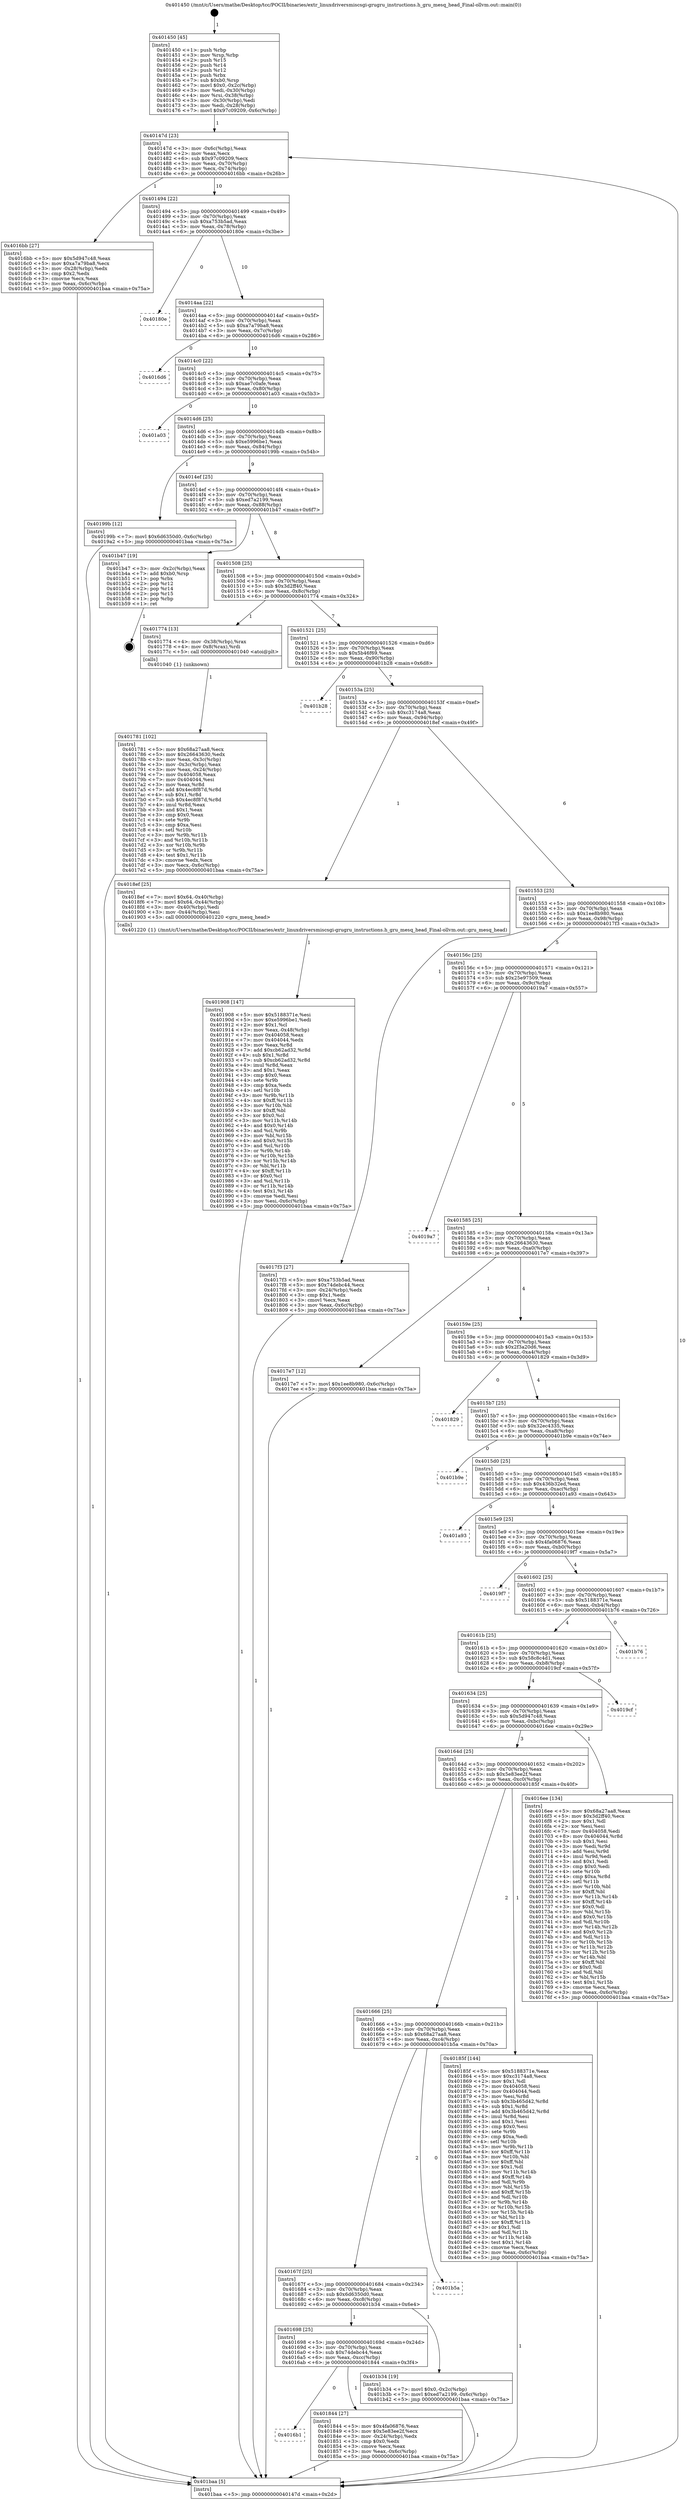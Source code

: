 digraph "0x401450" {
  label = "0x401450 (/mnt/c/Users/mathe/Desktop/tcc/POCII/binaries/extr_linuxdriversmiscsgi-grugru_instructions.h_gru_mesq_head_Final-ollvm.out::main(0))"
  labelloc = "t"
  node[shape=record]

  Entry [label="",width=0.3,height=0.3,shape=circle,fillcolor=black,style=filled]
  "0x40147d" [label="{
     0x40147d [23]\l
     | [instrs]\l
     &nbsp;&nbsp;0x40147d \<+3\>: mov -0x6c(%rbp),%eax\l
     &nbsp;&nbsp;0x401480 \<+2\>: mov %eax,%ecx\l
     &nbsp;&nbsp;0x401482 \<+6\>: sub $0x97c09209,%ecx\l
     &nbsp;&nbsp;0x401488 \<+3\>: mov %eax,-0x70(%rbp)\l
     &nbsp;&nbsp;0x40148b \<+3\>: mov %ecx,-0x74(%rbp)\l
     &nbsp;&nbsp;0x40148e \<+6\>: je 00000000004016bb \<main+0x26b\>\l
  }"]
  "0x4016bb" [label="{
     0x4016bb [27]\l
     | [instrs]\l
     &nbsp;&nbsp;0x4016bb \<+5\>: mov $0x5d947c48,%eax\l
     &nbsp;&nbsp;0x4016c0 \<+5\>: mov $0xa7a79ba8,%ecx\l
     &nbsp;&nbsp;0x4016c5 \<+3\>: mov -0x28(%rbp),%edx\l
     &nbsp;&nbsp;0x4016c8 \<+3\>: cmp $0x2,%edx\l
     &nbsp;&nbsp;0x4016cb \<+3\>: cmovne %ecx,%eax\l
     &nbsp;&nbsp;0x4016ce \<+3\>: mov %eax,-0x6c(%rbp)\l
     &nbsp;&nbsp;0x4016d1 \<+5\>: jmp 0000000000401baa \<main+0x75a\>\l
  }"]
  "0x401494" [label="{
     0x401494 [22]\l
     | [instrs]\l
     &nbsp;&nbsp;0x401494 \<+5\>: jmp 0000000000401499 \<main+0x49\>\l
     &nbsp;&nbsp;0x401499 \<+3\>: mov -0x70(%rbp),%eax\l
     &nbsp;&nbsp;0x40149c \<+5\>: sub $0xa753b5ad,%eax\l
     &nbsp;&nbsp;0x4014a1 \<+3\>: mov %eax,-0x78(%rbp)\l
     &nbsp;&nbsp;0x4014a4 \<+6\>: je 000000000040180e \<main+0x3be\>\l
  }"]
  "0x401baa" [label="{
     0x401baa [5]\l
     | [instrs]\l
     &nbsp;&nbsp;0x401baa \<+5\>: jmp 000000000040147d \<main+0x2d\>\l
  }"]
  "0x401450" [label="{
     0x401450 [45]\l
     | [instrs]\l
     &nbsp;&nbsp;0x401450 \<+1\>: push %rbp\l
     &nbsp;&nbsp;0x401451 \<+3\>: mov %rsp,%rbp\l
     &nbsp;&nbsp;0x401454 \<+2\>: push %r15\l
     &nbsp;&nbsp;0x401456 \<+2\>: push %r14\l
     &nbsp;&nbsp;0x401458 \<+2\>: push %r12\l
     &nbsp;&nbsp;0x40145a \<+1\>: push %rbx\l
     &nbsp;&nbsp;0x40145b \<+7\>: sub $0xb0,%rsp\l
     &nbsp;&nbsp;0x401462 \<+7\>: movl $0x0,-0x2c(%rbp)\l
     &nbsp;&nbsp;0x401469 \<+3\>: mov %edi,-0x30(%rbp)\l
     &nbsp;&nbsp;0x40146c \<+4\>: mov %rsi,-0x38(%rbp)\l
     &nbsp;&nbsp;0x401470 \<+3\>: mov -0x30(%rbp),%edi\l
     &nbsp;&nbsp;0x401473 \<+3\>: mov %edi,-0x28(%rbp)\l
     &nbsp;&nbsp;0x401476 \<+7\>: movl $0x97c09209,-0x6c(%rbp)\l
  }"]
  Exit [label="",width=0.3,height=0.3,shape=circle,fillcolor=black,style=filled,peripheries=2]
  "0x40180e" [label="{
     0x40180e\l
  }", style=dashed]
  "0x4014aa" [label="{
     0x4014aa [22]\l
     | [instrs]\l
     &nbsp;&nbsp;0x4014aa \<+5\>: jmp 00000000004014af \<main+0x5f\>\l
     &nbsp;&nbsp;0x4014af \<+3\>: mov -0x70(%rbp),%eax\l
     &nbsp;&nbsp;0x4014b2 \<+5\>: sub $0xa7a79ba8,%eax\l
     &nbsp;&nbsp;0x4014b7 \<+3\>: mov %eax,-0x7c(%rbp)\l
     &nbsp;&nbsp;0x4014ba \<+6\>: je 00000000004016d6 \<main+0x286\>\l
  }"]
  "0x401908" [label="{
     0x401908 [147]\l
     | [instrs]\l
     &nbsp;&nbsp;0x401908 \<+5\>: mov $0x5188371e,%esi\l
     &nbsp;&nbsp;0x40190d \<+5\>: mov $0xe5996be1,%edi\l
     &nbsp;&nbsp;0x401912 \<+2\>: mov $0x1,%cl\l
     &nbsp;&nbsp;0x401914 \<+3\>: mov %eax,-0x48(%rbp)\l
     &nbsp;&nbsp;0x401917 \<+7\>: mov 0x404058,%eax\l
     &nbsp;&nbsp;0x40191e \<+7\>: mov 0x404044,%edx\l
     &nbsp;&nbsp;0x401925 \<+3\>: mov %eax,%r8d\l
     &nbsp;&nbsp;0x401928 \<+7\>: add $0xcb62ad32,%r8d\l
     &nbsp;&nbsp;0x40192f \<+4\>: sub $0x1,%r8d\l
     &nbsp;&nbsp;0x401933 \<+7\>: sub $0xcb62ad32,%r8d\l
     &nbsp;&nbsp;0x40193a \<+4\>: imul %r8d,%eax\l
     &nbsp;&nbsp;0x40193e \<+3\>: and $0x1,%eax\l
     &nbsp;&nbsp;0x401941 \<+3\>: cmp $0x0,%eax\l
     &nbsp;&nbsp;0x401944 \<+4\>: sete %r9b\l
     &nbsp;&nbsp;0x401948 \<+3\>: cmp $0xa,%edx\l
     &nbsp;&nbsp;0x40194b \<+4\>: setl %r10b\l
     &nbsp;&nbsp;0x40194f \<+3\>: mov %r9b,%r11b\l
     &nbsp;&nbsp;0x401952 \<+4\>: xor $0xff,%r11b\l
     &nbsp;&nbsp;0x401956 \<+3\>: mov %r10b,%bl\l
     &nbsp;&nbsp;0x401959 \<+3\>: xor $0xff,%bl\l
     &nbsp;&nbsp;0x40195c \<+3\>: xor $0x0,%cl\l
     &nbsp;&nbsp;0x40195f \<+3\>: mov %r11b,%r14b\l
     &nbsp;&nbsp;0x401962 \<+4\>: and $0x0,%r14b\l
     &nbsp;&nbsp;0x401966 \<+3\>: and %cl,%r9b\l
     &nbsp;&nbsp;0x401969 \<+3\>: mov %bl,%r15b\l
     &nbsp;&nbsp;0x40196c \<+4\>: and $0x0,%r15b\l
     &nbsp;&nbsp;0x401970 \<+3\>: and %cl,%r10b\l
     &nbsp;&nbsp;0x401973 \<+3\>: or %r9b,%r14b\l
     &nbsp;&nbsp;0x401976 \<+3\>: or %r10b,%r15b\l
     &nbsp;&nbsp;0x401979 \<+3\>: xor %r15b,%r14b\l
     &nbsp;&nbsp;0x40197c \<+3\>: or %bl,%r11b\l
     &nbsp;&nbsp;0x40197f \<+4\>: xor $0xff,%r11b\l
     &nbsp;&nbsp;0x401983 \<+3\>: or $0x0,%cl\l
     &nbsp;&nbsp;0x401986 \<+3\>: and %cl,%r11b\l
     &nbsp;&nbsp;0x401989 \<+3\>: or %r11b,%r14b\l
     &nbsp;&nbsp;0x40198c \<+4\>: test $0x1,%r14b\l
     &nbsp;&nbsp;0x401990 \<+3\>: cmovne %edi,%esi\l
     &nbsp;&nbsp;0x401993 \<+3\>: mov %esi,-0x6c(%rbp)\l
     &nbsp;&nbsp;0x401996 \<+5\>: jmp 0000000000401baa \<main+0x75a\>\l
  }"]
  "0x4016d6" [label="{
     0x4016d6\l
  }", style=dashed]
  "0x4014c0" [label="{
     0x4014c0 [22]\l
     | [instrs]\l
     &nbsp;&nbsp;0x4014c0 \<+5\>: jmp 00000000004014c5 \<main+0x75\>\l
     &nbsp;&nbsp;0x4014c5 \<+3\>: mov -0x70(%rbp),%eax\l
     &nbsp;&nbsp;0x4014c8 \<+5\>: sub $0xae7c0afe,%eax\l
     &nbsp;&nbsp;0x4014cd \<+3\>: mov %eax,-0x80(%rbp)\l
     &nbsp;&nbsp;0x4014d0 \<+6\>: je 0000000000401a03 \<main+0x5b3\>\l
  }"]
  "0x4016b1" [label="{
     0x4016b1\l
  }", style=dashed]
  "0x401a03" [label="{
     0x401a03\l
  }", style=dashed]
  "0x4014d6" [label="{
     0x4014d6 [25]\l
     | [instrs]\l
     &nbsp;&nbsp;0x4014d6 \<+5\>: jmp 00000000004014db \<main+0x8b\>\l
     &nbsp;&nbsp;0x4014db \<+3\>: mov -0x70(%rbp),%eax\l
     &nbsp;&nbsp;0x4014de \<+5\>: sub $0xe5996be1,%eax\l
     &nbsp;&nbsp;0x4014e3 \<+6\>: mov %eax,-0x84(%rbp)\l
     &nbsp;&nbsp;0x4014e9 \<+6\>: je 000000000040199b \<main+0x54b\>\l
  }"]
  "0x401844" [label="{
     0x401844 [27]\l
     | [instrs]\l
     &nbsp;&nbsp;0x401844 \<+5\>: mov $0x4fa06876,%eax\l
     &nbsp;&nbsp;0x401849 \<+5\>: mov $0x5e83ee2f,%ecx\l
     &nbsp;&nbsp;0x40184e \<+3\>: mov -0x24(%rbp),%edx\l
     &nbsp;&nbsp;0x401851 \<+3\>: cmp $0x0,%edx\l
     &nbsp;&nbsp;0x401854 \<+3\>: cmove %ecx,%eax\l
     &nbsp;&nbsp;0x401857 \<+3\>: mov %eax,-0x6c(%rbp)\l
     &nbsp;&nbsp;0x40185a \<+5\>: jmp 0000000000401baa \<main+0x75a\>\l
  }"]
  "0x40199b" [label="{
     0x40199b [12]\l
     | [instrs]\l
     &nbsp;&nbsp;0x40199b \<+7\>: movl $0x6d6350d0,-0x6c(%rbp)\l
     &nbsp;&nbsp;0x4019a2 \<+5\>: jmp 0000000000401baa \<main+0x75a\>\l
  }"]
  "0x4014ef" [label="{
     0x4014ef [25]\l
     | [instrs]\l
     &nbsp;&nbsp;0x4014ef \<+5\>: jmp 00000000004014f4 \<main+0xa4\>\l
     &nbsp;&nbsp;0x4014f4 \<+3\>: mov -0x70(%rbp),%eax\l
     &nbsp;&nbsp;0x4014f7 \<+5\>: sub $0xed7a2199,%eax\l
     &nbsp;&nbsp;0x4014fc \<+6\>: mov %eax,-0x88(%rbp)\l
     &nbsp;&nbsp;0x401502 \<+6\>: je 0000000000401b47 \<main+0x6f7\>\l
  }"]
  "0x401698" [label="{
     0x401698 [25]\l
     | [instrs]\l
     &nbsp;&nbsp;0x401698 \<+5\>: jmp 000000000040169d \<main+0x24d\>\l
     &nbsp;&nbsp;0x40169d \<+3\>: mov -0x70(%rbp),%eax\l
     &nbsp;&nbsp;0x4016a0 \<+5\>: sub $0x74debc44,%eax\l
     &nbsp;&nbsp;0x4016a5 \<+6\>: mov %eax,-0xcc(%rbp)\l
     &nbsp;&nbsp;0x4016ab \<+6\>: je 0000000000401844 \<main+0x3f4\>\l
  }"]
  "0x401b47" [label="{
     0x401b47 [19]\l
     | [instrs]\l
     &nbsp;&nbsp;0x401b47 \<+3\>: mov -0x2c(%rbp),%eax\l
     &nbsp;&nbsp;0x401b4a \<+7\>: add $0xb0,%rsp\l
     &nbsp;&nbsp;0x401b51 \<+1\>: pop %rbx\l
     &nbsp;&nbsp;0x401b52 \<+2\>: pop %r12\l
     &nbsp;&nbsp;0x401b54 \<+2\>: pop %r14\l
     &nbsp;&nbsp;0x401b56 \<+2\>: pop %r15\l
     &nbsp;&nbsp;0x401b58 \<+1\>: pop %rbp\l
     &nbsp;&nbsp;0x401b59 \<+1\>: ret\l
  }"]
  "0x401508" [label="{
     0x401508 [25]\l
     | [instrs]\l
     &nbsp;&nbsp;0x401508 \<+5\>: jmp 000000000040150d \<main+0xbd\>\l
     &nbsp;&nbsp;0x40150d \<+3\>: mov -0x70(%rbp),%eax\l
     &nbsp;&nbsp;0x401510 \<+5\>: sub $0x3d2ff40,%eax\l
     &nbsp;&nbsp;0x401515 \<+6\>: mov %eax,-0x8c(%rbp)\l
     &nbsp;&nbsp;0x40151b \<+6\>: je 0000000000401774 \<main+0x324\>\l
  }"]
  "0x401b34" [label="{
     0x401b34 [19]\l
     | [instrs]\l
     &nbsp;&nbsp;0x401b34 \<+7\>: movl $0x0,-0x2c(%rbp)\l
     &nbsp;&nbsp;0x401b3b \<+7\>: movl $0xed7a2199,-0x6c(%rbp)\l
     &nbsp;&nbsp;0x401b42 \<+5\>: jmp 0000000000401baa \<main+0x75a\>\l
  }"]
  "0x401774" [label="{
     0x401774 [13]\l
     | [instrs]\l
     &nbsp;&nbsp;0x401774 \<+4\>: mov -0x38(%rbp),%rax\l
     &nbsp;&nbsp;0x401778 \<+4\>: mov 0x8(%rax),%rdi\l
     &nbsp;&nbsp;0x40177c \<+5\>: call 0000000000401040 \<atoi@plt\>\l
     | [calls]\l
     &nbsp;&nbsp;0x401040 \{1\} (unknown)\l
  }"]
  "0x401521" [label="{
     0x401521 [25]\l
     | [instrs]\l
     &nbsp;&nbsp;0x401521 \<+5\>: jmp 0000000000401526 \<main+0xd6\>\l
     &nbsp;&nbsp;0x401526 \<+3\>: mov -0x70(%rbp),%eax\l
     &nbsp;&nbsp;0x401529 \<+5\>: sub $0x5b46f69,%eax\l
     &nbsp;&nbsp;0x40152e \<+6\>: mov %eax,-0x90(%rbp)\l
     &nbsp;&nbsp;0x401534 \<+6\>: je 0000000000401b28 \<main+0x6d8\>\l
  }"]
  "0x40167f" [label="{
     0x40167f [25]\l
     | [instrs]\l
     &nbsp;&nbsp;0x40167f \<+5\>: jmp 0000000000401684 \<main+0x234\>\l
     &nbsp;&nbsp;0x401684 \<+3\>: mov -0x70(%rbp),%eax\l
     &nbsp;&nbsp;0x401687 \<+5\>: sub $0x6d6350d0,%eax\l
     &nbsp;&nbsp;0x40168c \<+6\>: mov %eax,-0xc8(%rbp)\l
     &nbsp;&nbsp;0x401692 \<+6\>: je 0000000000401b34 \<main+0x6e4\>\l
  }"]
  "0x401b28" [label="{
     0x401b28\l
  }", style=dashed]
  "0x40153a" [label="{
     0x40153a [25]\l
     | [instrs]\l
     &nbsp;&nbsp;0x40153a \<+5\>: jmp 000000000040153f \<main+0xef\>\l
     &nbsp;&nbsp;0x40153f \<+3\>: mov -0x70(%rbp),%eax\l
     &nbsp;&nbsp;0x401542 \<+5\>: sub $0xc3174a8,%eax\l
     &nbsp;&nbsp;0x401547 \<+6\>: mov %eax,-0x94(%rbp)\l
     &nbsp;&nbsp;0x40154d \<+6\>: je 00000000004018ef \<main+0x49f\>\l
  }"]
  "0x401b5a" [label="{
     0x401b5a\l
  }", style=dashed]
  "0x4018ef" [label="{
     0x4018ef [25]\l
     | [instrs]\l
     &nbsp;&nbsp;0x4018ef \<+7\>: movl $0x64,-0x40(%rbp)\l
     &nbsp;&nbsp;0x4018f6 \<+7\>: movl $0x64,-0x44(%rbp)\l
     &nbsp;&nbsp;0x4018fd \<+3\>: mov -0x40(%rbp),%edi\l
     &nbsp;&nbsp;0x401900 \<+3\>: mov -0x44(%rbp),%esi\l
     &nbsp;&nbsp;0x401903 \<+5\>: call 0000000000401220 \<gru_mesq_head\>\l
     | [calls]\l
     &nbsp;&nbsp;0x401220 \{1\} (/mnt/c/Users/mathe/Desktop/tcc/POCII/binaries/extr_linuxdriversmiscsgi-grugru_instructions.h_gru_mesq_head_Final-ollvm.out::gru_mesq_head)\l
  }"]
  "0x401553" [label="{
     0x401553 [25]\l
     | [instrs]\l
     &nbsp;&nbsp;0x401553 \<+5\>: jmp 0000000000401558 \<main+0x108\>\l
     &nbsp;&nbsp;0x401558 \<+3\>: mov -0x70(%rbp),%eax\l
     &nbsp;&nbsp;0x40155b \<+5\>: sub $0x1ee8b980,%eax\l
     &nbsp;&nbsp;0x401560 \<+6\>: mov %eax,-0x98(%rbp)\l
     &nbsp;&nbsp;0x401566 \<+6\>: je 00000000004017f3 \<main+0x3a3\>\l
  }"]
  "0x401666" [label="{
     0x401666 [25]\l
     | [instrs]\l
     &nbsp;&nbsp;0x401666 \<+5\>: jmp 000000000040166b \<main+0x21b\>\l
     &nbsp;&nbsp;0x40166b \<+3\>: mov -0x70(%rbp),%eax\l
     &nbsp;&nbsp;0x40166e \<+5\>: sub $0x68a27aa8,%eax\l
     &nbsp;&nbsp;0x401673 \<+6\>: mov %eax,-0xc4(%rbp)\l
     &nbsp;&nbsp;0x401679 \<+6\>: je 0000000000401b5a \<main+0x70a\>\l
  }"]
  "0x4017f3" [label="{
     0x4017f3 [27]\l
     | [instrs]\l
     &nbsp;&nbsp;0x4017f3 \<+5\>: mov $0xa753b5ad,%eax\l
     &nbsp;&nbsp;0x4017f8 \<+5\>: mov $0x74debc44,%ecx\l
     &nbsp;&nbsp;0x4017fd \<+3\>: mov -0x24(%rbp),%edx\l
     &nbsp;&nbsp;0x401800 \<+3\>: cmp $0x1,%edx\l
     &nbsp;&nbsp;0x401803 \<+3\>: cmovl %ecx,%eax\l
     &nbsp;&nbsp;0x401806 \<+3\>: mov %eax,-0x6c(%rbp)\l
     &nbsp;&nbsp;0x401809 \<+5\>: jmp 0000000000401baa \<main+0x75a\>\l
  }"]
  "0x40156c" [label="{
     0x40156c [25]\l
     | [instrs]\l
     &nbsp;&nbsp;0x40156c \<+5\>: jmp 0000000000401571 \<main+0x121\>\l
     &nbsp;&nbsp;0x401571 \<+3\>: mov -0x70(%rbp),%eax\l
     &nbsp;&nbsp;0x401574 \<+5\>: sub $0x25e97509,%eax\l
     &nbsp;&nbsp;0x401579 \<+6\>: mov %eax,-0x9c(%rbp)\l
     &nbsp;&nbsp;0x40157f \<+6\>: je 00000000004019a7 \<main+0x557\>\l
  }"]
  "0x40185f" [label="{
     0x40185f [144]\l
     | [instrs]\l
     &nbsp;&nbsp;0x40185f \<+5\>: mov $0x5188371e,%eax\l
     &nbsp;&nbsp;0x401864 \<+5\>: mov $0xc3174a8,%ecx\l
     &nbsp;&nbsp;0x401869 \<+2\>: mov $0x1,%dl\l
     &nbsp;&nbsp;0x40186b \<+7\>: mov 0x404058,%esi\l
     &nbsp;&nbsp;0x401872 \<+7\>: mov 0x404044,%edi\l
     &nbsp;&nbsp;0x401879 \<+3\>: mov %esi,%r8d\l
     &nbsp;&nbsp;0x40187c \<+7\>: sub $0x3b465d42,%r8d\l
     &nbsp;&nbsp;0x401883 \<+4\>: sub $0x1,%r8d\l
     &nbsp;&nbsp;0x401887 \<+7\>: add $0x3b465d42,%r8d\l
     &nbsp;&nbsp;0x40188e \<+4\>: imul %r8d,%esi\l
     &nbsp;&nbsp;0x401892 \<+3\>: and $0x1,%esi\l
     &nbsp;&nbsp;0x401895 \<+3\>: cmp $0x0,%esi\l
     &nbsp;&nbsp;0x401898 \<+4\>: sete %r9b\l
     &nbsp;&nbsp;0x40189c \<+3\>: cmp $0xa,%edi\l
     &nbsp;&nbsp;0x40189f \<+4\>: setl %r10b\l
     &nbsp;&nbsp;0x4018a3 \<+3\>: mov %r9b,%r11b\l
     &nbsp;&nbsp;0x4018a6 \<+4\>: xor $0xff,%r11b\l
     &nbsp;&nbsp;0x4018aa \<+3\>: mov %r10b,%bl\l
     &nbsp;&nbsp;0x4018ad \<+3\>: xor $0xff,%bl\l
     &nbsp;&nbsp;0x4018b0 \<+3\>: xor $0x1,%dl\l
     &nbsp;&nbsp;0x4018b3 \<+3\>: mov %r11b,%r14b\l
     &nbsp;&nbsp;0x4018b6 \<+4\>: and $0xff,%r14b\l
     &nbsp;&nbsp;0x4018ba \<+3\>: and %dl,%r9b\l
     &nbsp;&nbsp;0x4018bd \<+3\>: mov %bl,%r15b\l
     &nbsp;&nbsp;0x4018c0 \<+4\>: and $0xff,%r15b\l
     &nbsp;&nbsp;0x4018c4 \<+3\>: and %dl,%r10b\l
     &nbsp;&nbsp;0x4018c7 \<+3\>: or %r9b,%r14b\l
     &nbsp;&nbsp;0x4018ca \<+3\>: or %r10b,%r15b\l
     &nbsp;&nbsp;0x4018cd \<+3\>: xor %r15b,%r14b\l
     &nbsp;&nbsp;0x4018d0 \<+3\>: or %bl,%r11b\l
     &nbsp;&nbsp;0x4018d3 \<+4\>: xor $0xff,%r11b\l
     &nbsp;&nbsp;0x4018d7 \<+3\>: or $0x1,%dl\l
     &nbsp;&nbsp;0x4018da \<+3\>: and %dl,%r11b\l
     &nbsp;&nbsp;0x4018dd \<+3\>: or %r11b,%r14b\l
     &nbsp;&nbsp;0x4018e0 \<+4\>: test $0x1,%r14b\l
     &nbsp;&nbsp;0x4018e4 \<+3\>: cmovne %ecx,%eax\l
     &nbsp;&nbsp;0x4018e7 \<+3\>: mov %eax,-0x6c(%rbp)\l
     &nbsp;&nbsp;0x4018ea \<+5\>: jmp 0000000000401baa \<main+0x75a\>\l
  }"]
  "0x4019a7" [label="{
     0x4019a7\l
  }", style=dashed]
  "0x401585" [label="{
     0x401585 [25]\l
     | [instrs]\l
     &nbsp;&nbsp;0x401585 \<+5\>: jmp 000000000040158a \<main+0x13a\>\l
     &nbsp;&nbsp;0x40158a \<+3\>: mov -0x70(%rbp),%eax\l
     &nbsp;&nbsp;0x40158d \<+5\>: sub $0x26643630,%eax\l
     &nbsp;&nbsp;0x401592 \<+6\>: mov %eax,-0xa0(%rbp)\l
     &nbsp;&nbsp;0x401598 \<+6\>: je 00000000004017e7 \<main+0x397\>\l
  }"]
  "0x401781" [label="{
     0x401781 [102]\l
     | [instrs]\l
     &nbsp;&nbsp;0x401781 \<+5\>: mov $0x68a27aa8,%ecx\l
     &nbsp;&nbsp;0x401786 \<+5\>: mov $0x26643630,%edx\l
     &nbsp;&nbsp;0x40178b \<+3\>: mov %eax,-0x3c(%rbp)\l
     &nbsp;&nbsp;0x40178e \<+3\>: mov -0x3c(%rbp),%eax\l
     &nbsp;&nbsp;0x401791 \<+3\>: mov %eax,-0x24(%rbp)\l
     &nbsp;&nbsp;0x401794 \<+7\>: mov 0x404058,%eax\l
     &nbsp;&nbsp;0x40179b \<+7\>: mov 0x404044,%esi\l
     &nbsp;&nbsp;0x4017a2 \<+3\>: mov %eax,%r8d\l
     &nbsp;&nbsp;0x4017a5 \<+7\>: add $0x4ec8f87d,%r8d\l
     &nbsp;&nbsp;0x4017ac \<+4\>: sub $0x1,%r8d\l
     &nbsp;&nbsp;0x4017b0 \<+7\>: sub $0x4ec8f87d,%r8d\l
     &nbsp;&nbsp;0x4017b7 \<+4\>: imul %r8d,%eax\l
     &nbsp;&nbsp;0x4017bb \<+3\>: and $0x1,%eax\l
     &nbsp;&nbsp;0x4017be \<+3\>: cmp $0x0,%eax\l
     &nbsp;&nbsp;0x4017c1 \<+4\>: sete %r9b\l
     &nbsp;&nbsp;0x4017c5 \<+3\>: cmp $0xa,%esi\l
     &nbsp;&nbsp;0x4017c8 \<+4\>: setl %r10b\l
     &nbsp;&nbsp;0x4017cc \<+3\>: mov %r9b,%r11b\l
     &nbsp;&nbsp;0x4017cf \<+3\>: and %r10b,%r11b\l
     &nbsp;&nbsp;0x4017d2 \<+3\>: xor %r10b,%r9b\l
     &nbsp;&nbsp;0x4017d5 \<+3\>: or %r9b,%r11b\l
     &nbsp;&nbsp;0x4017d8 \<+4\>: test $0x1,%r11b\l
     &nbsp;&nbsp;0x4017dc \<+3\>: cmovne %edx,%ecx\l
     &nbsp;&nbsp;0x4017df \<+3\>: mov %ecx,-0x6c(%rbp)\l
     &nbsp;&nbsp;0x4017e2 \<+5\>: jmp 0000000000401baa \<main+0x75a\>\l
  }"]
  "0x4017e7" [label="{
     0x4017e7 [12]\l
     | [instrs]\l
     &nbsp;&nbsp;0x4017e7 \<+7\>: movl $0x1ee8b980,-0x6c(%rbp)\l
     &nbsp;&nbsp;0x4017ee \<+5\>: jmp 0000000000401baa \<main+0x75a\>\l
  }"]
  "0x40159e" [label="{
     0x40159e [25]\l
     | [instrs]\l
     &nbsp;&nbsp;0x40159e \<+5\>: jmp 00000000004015a3 \<main+0x153\>\l
     &nbsp;&nbsp;0x4015a3 \<+3\>: mov -0x70(%rbp),%eax\l
     &nbsp;&nbsp;0x4015a6 \<+5\>: sub $0x2f3a20d6,%eax\l
     &nbsp;&nbsp;0x4015ab \<+6\>: mov %eax,-0xa4(%rbp)\l
     &nbsp;&nbsp;0x4015b1 \<+6\>: je 0000000000401829 \<main+0x3d9\>\l
  }"]
  "0x40164d" [label="{
     0x40164d [25]\l
     | [instrs]\l
     &nbsp;&nbsp;0x40164d \<+5\>: jmp 0000000000401652 \<main+0x202\>\l
     &nbsp;&nbsp;0x401652 \<+3\>: mov -0x70(%rbp),%eax\l
     &nbsp;&nbsp;0x401655 \<+5\>: sub $0x5e83ee2f,%eax\l
     &nbsp;&nbsp;0x40165a \<+6\>: mov %eax,-0xc0(%rbp)\l
     &nbsp;&nbsp;0x401660 \<+6\>: je 000000000040185f \<main+0x40f\>\l
  }"]
  "0x401829" [label="{
     0x401829\l
  }", style=dashed]
  "0x4015b7" [label="{
     0x4015b7 [25]\l
     | [instrs]\l
     &nbsp;&nbsp;0x4015b7 \<+5\>: jmp 00000000004015bc \<main+0x16c\>\l
     &nbsp;&nbsp;0x4015bc \<+3\>: mov -0x70(%rbp),%eax\l
     &nbsp;&nbsp;0x4015bf \<+5\>: sub $0x32ec4335,%eax\l
     &nbsp;&nbsp;0x4015c4 \<+6\>: mov %eax,-0xa8(%rbp)\l
     &nbsp;&nbsp;0x4015ca \<+6\>: je 0000000000401b9e \<main+0x74e\>\l
  }"]
  "0x4016ee" [label="{
     0x4016ee [134]\l
     | [instrs]\l
     &nbsp;&nbsp;0x4016ee \<+5\>: mov $0x68a27aa8,%eax\l
     &nbsp;&nbsp;0x4016f3 \<+5\>: mov $0x3d2ff40,%ecx\l
     &nbsp;&nbsp;0x4016f8 \<+2\>: mov $0x1,%dl\l
     &nbsp;&nbsp;0x4016fa \<+2\>: xor %esi,%esi\l
     &nbsp;&nbsp;0x4016fc \<+7\>: mov 0x404058,%edi\l
     &nbsp;&nbsp;0x401703 \<+8\>: mov 0x404044,%r8d\l
     &nbsp;&nbsp;0x40170b \<+3\>: sub $0x1,%esi\l
     &nbsp;&nbsp;0x40170e \<+3\>: mov %edi,%r9d\l
     &nbsp;&nbsp;0x401711 \<+3\>: add %esi,%r9d\l
     &nbsp;&nbsp;0x401714 \<+4\>: imul %r9d,%edi\l
     &nbsp;&nbsp;0x401718 \<+3\>: and $0x1,%edi\l
     &nbsp;&nbsp;0x40171b \<+3\>: cmp $0x0,%edi\l
     &nbsp;&nbsp;0x40171e \<+4\>: sete %r10b\l
     &nbsp;&nbsp;0x401722 \<+4\>: cmp $0xa,%r8d\l
     &nbsp;&nbsp;0x401726 \<+4\>: setl %r11b\l
     &nbsp;&nbsp;0x40172a \<+3\>: mov %r10b,%bl\l
     &nbsp;&nbsp;0x40172d \<+3\>: xor $0xff,%bl\l
     &nbsp;&nbsp;0x401730 \<+3\>: mov %r11b,%r14b\l
     &nbsp;&nbsp;0x401733 \<+4\>: xor $0xff,%r14b\l
     &nbsp;&nbsp;0x401737 \<+3\>: xor $0x0,%dl\l
     &nbsp;&nbsp;0x40173a \<+3\>: mov %bl,%r15b\l
     &nbsp;&nbsp;0x40173d \<+4\>: and $0x0,%r15b\l
     &nbsp;&nbsp;0x401741 \<+3\>: and %dl,%r10b\l
     &nbsp;&nbsp;0x401744 \<+3\>: mov %r14b,%r12b\l
     &nbsp;&nbsp;0x401747 \<+4\>: and $0x0,%r12b\l
     &nbsp;&nbsp;0x40174b \<+3\>: and %dl,%r11b\l
     &nbsp;&nbsp;0x40174e \<+3\>: or %r10b,%r15b\l
     &nbsp;&nbsp;0x401751 \<+3\>: or %r11b,%r12b\l
     &nbsp;&nbsp;0x401754 \<+3\>: xor %r12b,%r15b\l
     &nbsp;&nbsp;0x401757 \<+3\>: or %r14b,%bl\l
     &nbsp;&nbsp;0x40175a \<+3\>: xor $0xff,%bl\l
     &nbsp;&nbsp;0x40175d \<+3\>: or $0x0,%dl\l
     &nbsp;&nbsp;0x401760 \<+2\>: and %dl,%bl\l
     &nbsp;&nbsp;0x401762 \<+3\>: or %bl,%r15b\l
     &nbsp;&nbsp;0x401765 \<+4\>: test $0x1,%r15b\l
     &nbsp;&nbsp;0x401769 \<+3\>: cmovne %ecx,%eax\l
     &nbsp;&nbsp;0x40176c \<+3\>: mov %eax,-0x6c(%rbp)\l
     &nbsp;&nbsp;0x40176f \<+5\>: jmp 0000000000401baa \<main+0x75a\>\l
  }"]
  "0x401b9e" [label="{
     0x401b9e\l
  }", style=dashed]
  "0x4015d0" [label="{
     0x4015d0 [25]\l
     | [instrs]\l
     &nbsp;&nbsp;0x4015d0 \<+5\>: jmp 00000000004015d5 \<main+0x185\>\l
     &nbsp;&nbsp;0x4015d5 \<+3\>: mov -0x70(%rbp),%eax\l
     &nbsp;&nbsp;0x4015d8 \<+5\>: sub $0x436b32ed,%eax\l
     &nbsp;&nbsp;0x4015dd \<+6\>: mov %eax,-0xac(%rbp)\l
     &nbsp;&nbsp;0x4015e3 \<+6\>: je 0000000000401a93 \<main+0x643\>\l
  }"]
  "0x401634" [label="{
     0x401634 [25]\l
     | [instrs]\l
     &nbsp;&nbsp;0x401634 \<+5\>: jmp 0000000000401639 \<main+0x1e9\>\l
     &nbsp;&nbsp;0x401639 \<+3\>: mov -0x70(%rbp),%eax\l
     &nbsp;&nbsp;0x40163c \<+5\>: sub $0x5d947c48,%eax\l
     &nbsp;&nbsp;0x401641 \<+6\>: mov %eax,-0xbc(%rbp)\l
     &nbsp;&nbsp;0x401647 \<+6\>: je 00000000004016ee \<main+0x29e\>\l
  }"]
  "0x401a93" [label="{
     0x401a93\l
  }", style=dashed]
  "0x4015e9" [label="{
     0x4015e9 [25]\l
     | [instrs]\l
     &nbsp;&nbsp;0x4015e9 \<+5\>: jmp 00000000004015ee \<main+0x19e\>\l
     &nbsp;&nbsp;0x4015ee \<+3\>: mov -0x70(%rbp),%eax\l
     &nbsp;&nbsp;0x4015f1 \<+5\>: sub $0x4fa06876,%eax\l
     &nbsp;&nbsp;0x4015f6 \<+6\>: mov %eax,-0xb0(%rbp)\l
     &nbsp;&nbsp;0x4015fc \<+6\>: je 00000000004019f7 \<main+0x5a7\>\l
  }"]
  "0x4019cf" [label="{
     0x4019cf\l
  }", style=dashed]
  "0x4019f7" [label="{
     0x4019f7\l
  }", style=dashed]
  "0x401602" [label="{
     0x401602 [25]\l
     | [instrs]\l
     &nbsp;&nbsp;0x401602 \<+5\>: jmp 0000000000401607 \<main+0x1b7\>\l
     &nbsp;&nbsp;0x401607 \<+3\>: mov -0x70(%rbp),%eax\l
     &nbsp;&nbsp;0x40160a \<+5\>: sub $0x5188371e,%eax\l
     &nbsp;&nbsp;0x40160f \<+6\>: mov %eax,-0xb4(%rbp)\l
     &nbsp;&nbsp;0x401615 \<+6\>: je 0000000000401b76 \<main+0x726\>\l
  }"]
  "0x40161b" [label="{
     0x40161b [25]\l
     | [instrs]\l
     &nbsp;&nbsp;0x40161b \<+5\>: jmp 0000000000401620 \<main+0x1d0\>\l
     &nbsp;&nbsp;0x401620 \<+3\>: mov -0x70(%rbp),%eax\l
     &nbsp;&nbsp;0x401623 \<+5\>: sub $0x58c8c4d1,%eax\l
     &nbsp;&nbsp;0x401628 \<+6\>: mov %eax,-0xb8(%rbp)\l
     &nbsp;&nbsp;0x40162e \<+6\>: je 00000000004019cf \<main+0x57f\>\l
  }"]
  "0x401b76" [label="{
     0x401b76\l
  }", style=dashed]
  Entry -> "0x401450" [label=" 1"]
  "0x40147d" -> "0x4016bb" [label=" 1"]
  "0x40147d" -> "0x401494" [label=" 10"]
  "0x4016bb" -> "0x401baa" [label=" 1"]
  "0x401450" -> "0x40147d" [label=" 1"]
  "0x401baa" -> "0x40147d" [label=" 10"]
  "0x401b47" -> Exit [label=" 1"]
  "0x401494" -> "0x40180e" [label=" 0"]
  "0x401494" -> "0x4014aa" [label=" 10"]
  "0x401b34" -> "0x401baa" [label=" 1"]
  "0x4014aa" -> "0x4016d6" [label=" 0"]
  "0x4014aa" -> "0x4014c0" [label=" 10"]
  "0x40199b" -> "0x401baa" [label=" 1"]
  "0x4014c0" -> "0x401a03" [label=" 0"]
  "0x4014c0" -> "0x4014d6" [label=" 10"]
  "0x401908" -> "0x401baa" [label=" 1"]
  "0x4014d6" -> "0x40199b" [label=" 1"]
  "0x4014d6" -> "0x4014ef" [label=" 9"]
  "0x4018ef" -> "0x401908" [label=" 1"]
  "0x4014ef" -> "0x401b47" [label=" 1"]
  "0x4014ef" -> "0x401508" [label=" 8"]
  "0x401844" -> "0x401baa" [label=" 1"]
  "0x401508" -> "0x401774" [label=" 1"]
  "0x401508" -> "0x401521" [label=" 7"]
  "0x401698" -> "0x4016b1" [label=" 0"]
  "0x401521" -> "0x401b28" [label=" 0"]
  "0x401521" -> "0x40153a" [label=" 7"]
  "0x40185f" -> "0x401baa" [label=" 1"]
  "0x40153a" -> "0x4018ef" [label=" 1"]
  "0x40153a" -> "0x401553" [label=" 6"]
  "0x40167f" -> "0x401698" [label=" 1"]
  "0x401553" -> "0x4017f3" [label=" 1"]
  "0x401553" -> "0x40156c" [label=" 5"]
  "0x401698" -> "0x401844" [label=" 1"]
  "0x40156c" -> "0x4019a7" [label=" 0"]
  "0x40156c" -> "0x401585" [label=" 5"]
  "0x401666" -> "0x40167f" [label=" 2"]
  "0x401585" -> "0x4017e7" [label=" 1"]
  "0x401585" -> "0x40159e" [label=" 4"]
  "0x40167f" -> "0x401b34" [label=" 1"]
  "0x40159e" -> "0x401829" [label=" 0"]
  "0x40159e" -> "0x4015b7" [label=" 4"]
  "0x40164d" -> "0x401666" [label=" 2"]
  "0x4015b7" -> "0x401b9e" [label=" 0"]
  "0x4015b7" -> "0x4015d0" [label=" 4"]
  "0x40164d" -> "0x40185f" [label=" 1"]
  "0x4015d0" -> "0x401a93" [label=" 0"]
  "0x4015d0" -> "0x4015e9" [label=" 4"]
  "0x4017f3" -> "0x401baa" [label=" 1"]
  "0x4015e9" -> "0x4019f7" [label=" 0"]
  "0x4015e9" -> "0x401602" [label=" 4"]
  "0x4017e7" -> "0x401baa" [label=" 1"]
  "0x401602" -> "0x401b76" [label=" 0"]
  "0x401602" -> "0x40161b" [label=" 4"]
  "0x401781" -> "0x401baa" [label=" 1"]
  "0x40161b" -> "0x4019cf" [label=" 0"]
  "0x40161b" -> "0x401634" [label=" 4"]
  "0x401666" -> "0x401b5a" [label=" 0"]
  "0x401634" -> "0x4016ee" [label=" 1"]
  "0x401634" -> "0x40164d" [label=" 3"]
  "0x4016ee" -> "0x401baa" [label=" 1"]
  "0x401774" -> "0x401781" [label=" 1"]
}
